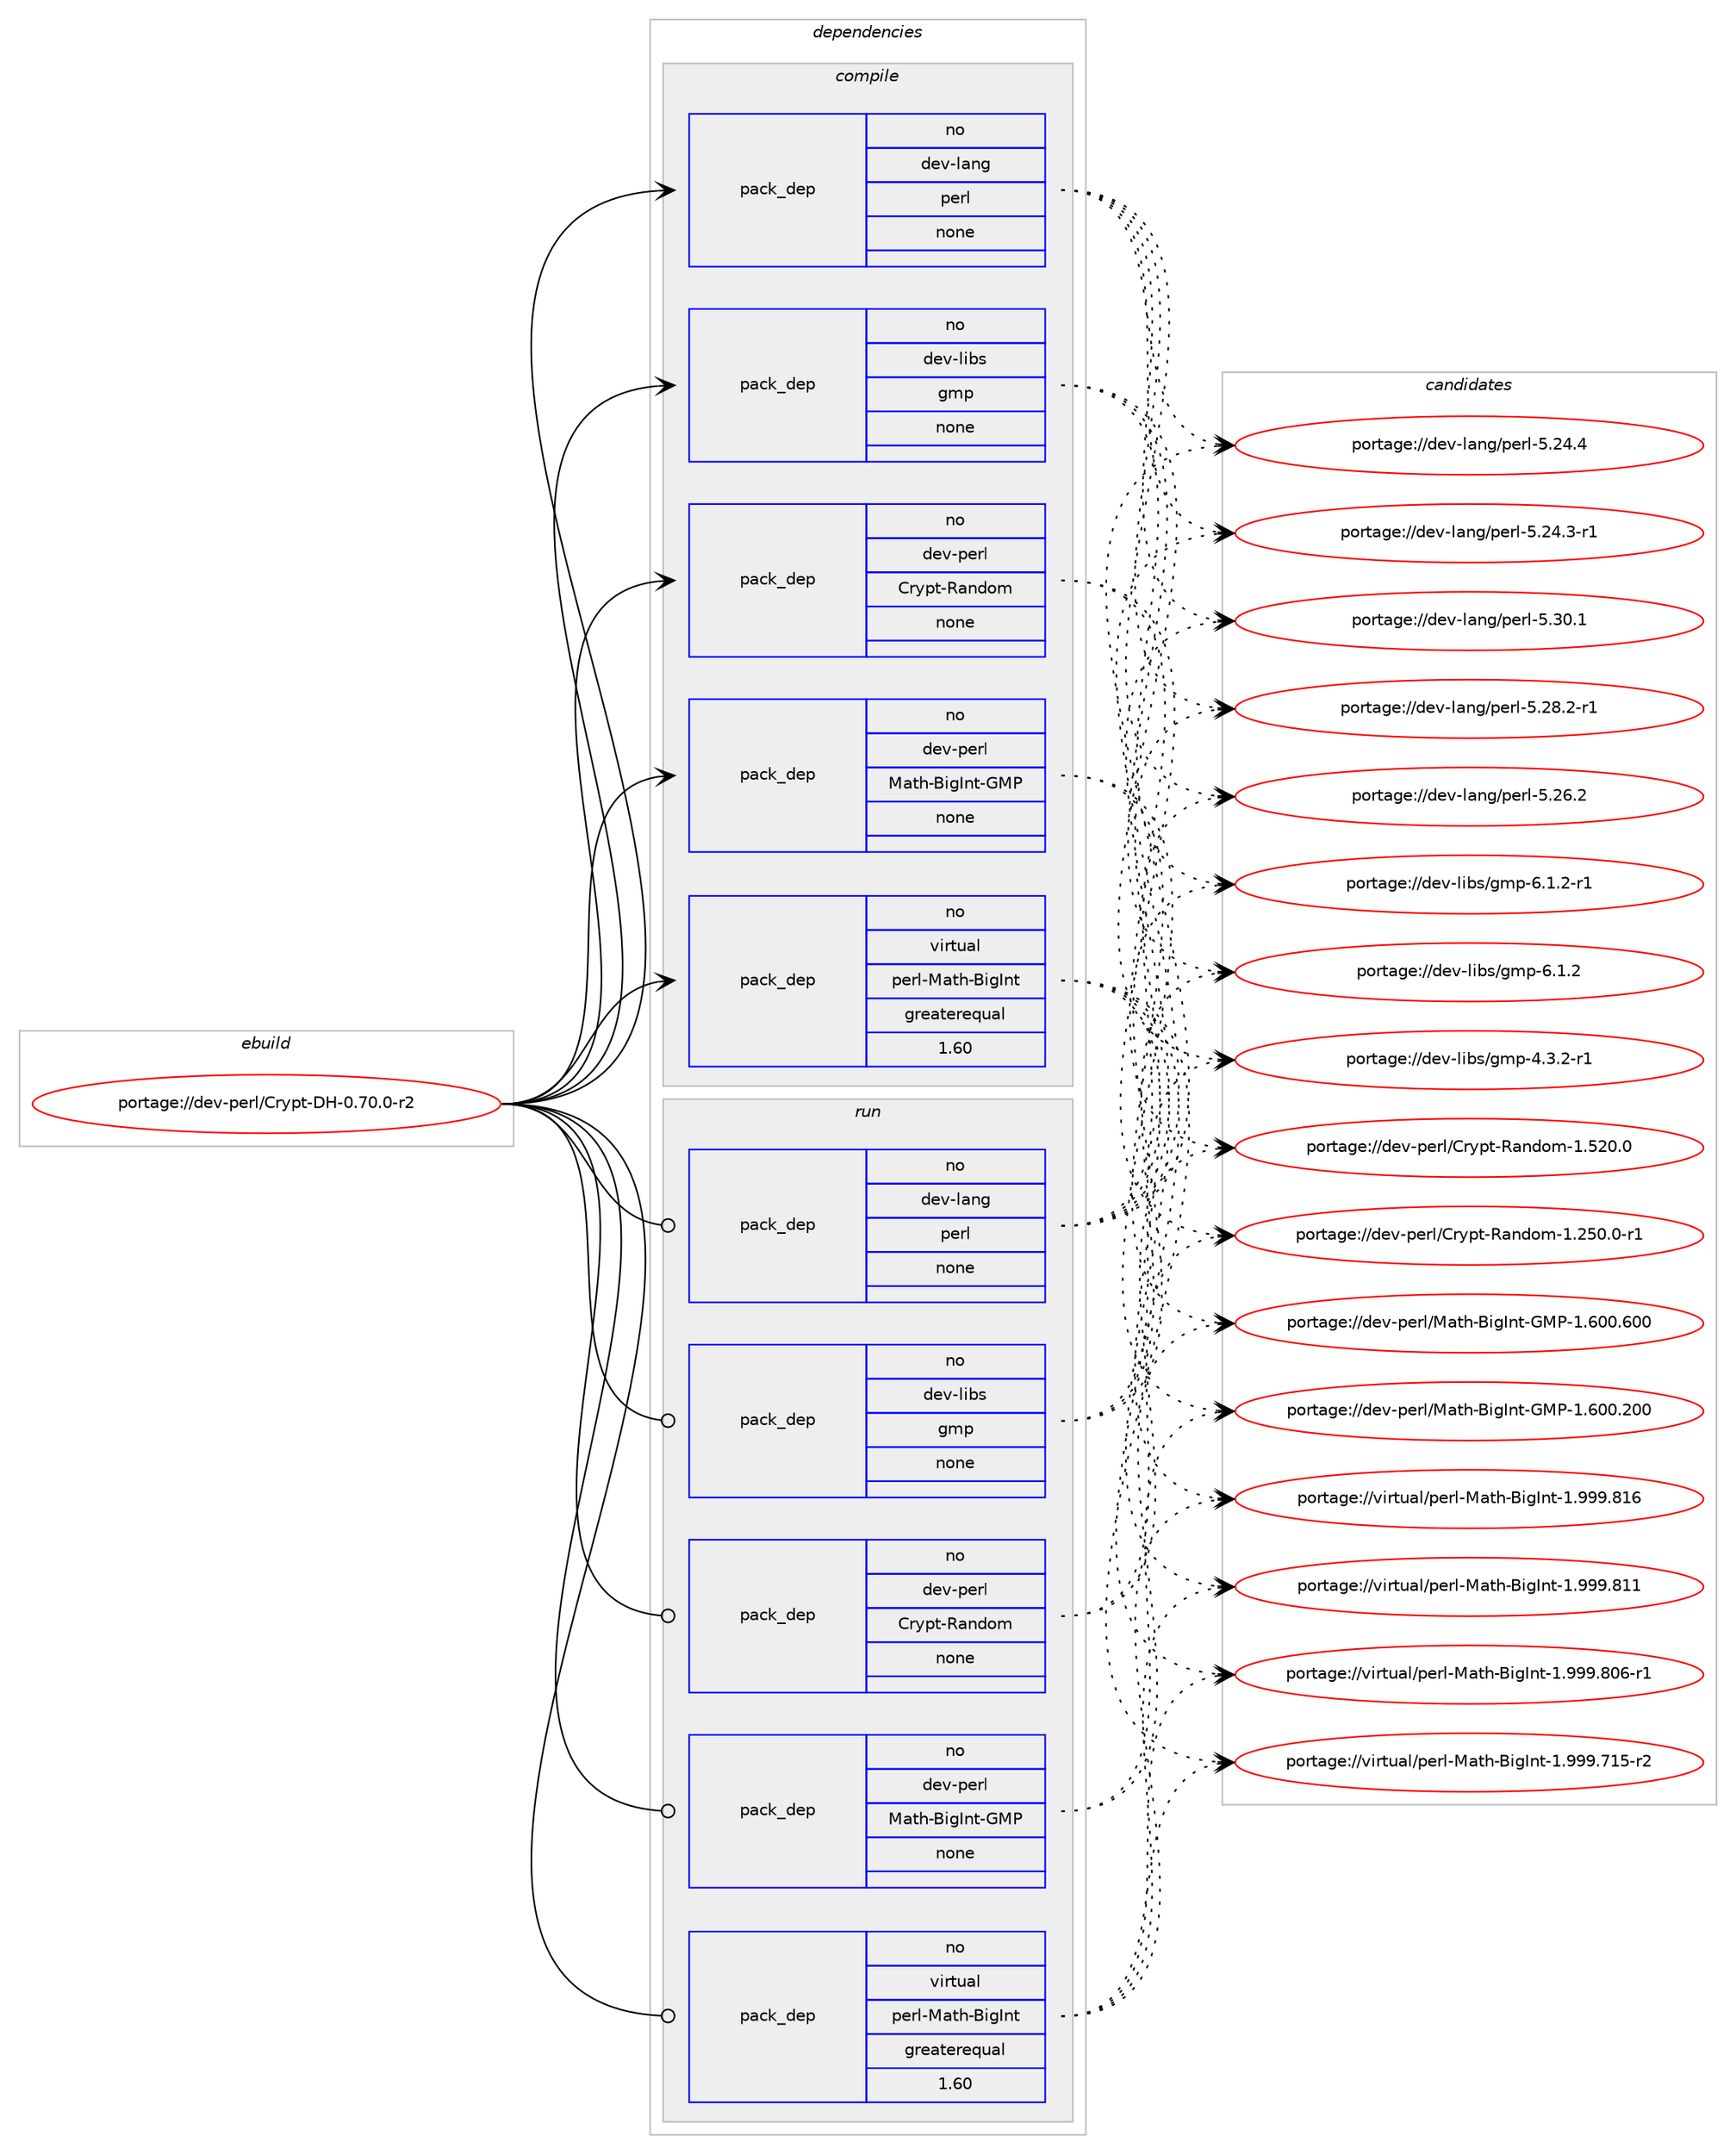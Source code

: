 digraph prolog {

# *************
# Graph options
# *************

newrank=true;
concentrate=true;
compound=true;
graph [rankdir=LR,fontname=Helvetica,fontsize=10,ranksep=1.5];#, ranksep=2.5, nodesep=0.2];
edge  [arrowhead=vee];
node  [fontname=Helvetica,fontsize=10];

# **********
# The ebuild
# **********

subgraph cluster_leftcol {
color=gray;
label=<<i>ebuild</i>>;
id [label="portage://dev-perl/Crypt-DH-0.70.0-r2", color=red, width=4, href="../dev-perl/Crypt-DH-0.70.0-r2.svg"];
}

# ****************
# The dependencies
# ****************

subgraph cluster_midcol {
color=gray;
label=<<i>dependencies</i>>;
subgraph cluster_compile {
fillcolor="#eeeeee";
style=filled;
label=<<i>compile</i>>;
subgraph pack370371 {
dependency498025 [label=<<TABLE BORDER="0" CELLBORDER="1" CELLSPACING="0" CELLPADDING="4" WIDTH="220"><TR><TD ROWSPAN="6" CELLPADDING="30">pack_dep</TD></TR><TR><TD WIDTH="110">no</TD></TR><TR><TD>dev-lang</TD></TR><TR><TD>perl</TD></TR><TR><TD>none</TD></TR><TR><TD></TD></TR></TABLE>>, shape=none, color=blue];
}
id:e -> dependency498025:w [weight=20,style="solid",arrowhead="vee"];
subgraph pack370372 {
dependency498026 [label=<<TABLE BORDER="0" CELLBORDER="1" CELLSPACING="0" CELLPADDING="4" WIDTH="220"><TR><TD ROWSPAN="6" CELLPADDING="30">pack_dep</TD></TR><TR><TD WIDTH="110">no</TD></TR><TR><TD>dev-libs</TD></TR><TR><TD>gmp</TD></TR><TR><TD>none</TD></TR><TR><TD></TD></TR></TABLE>>, shape=none, color=blue];
}
id:e -> dependency498026:w [weight=20,style="solid",arrowhead="vee"];
subgraph pack370373 {
dependency498027 [label=<<TABLE BORDER="0" CELLBORDER="1" CELLSPACING="0" CELLPADDING="4" WIDTH="220"><TR><TD ROWSPAN="6" CELLPADDING="30">pack_dep</TD></TR><TR><TD WIDTH="110">no</TD></TR><TR><TD>dev-perl</TD></TR><TR><TD>Crypt-Random</TD></TR><TR><TD>none</TD></TR><TR><TD></TD></TR></TABLE>>, shape=none, color=blue];
}
id:e -> dependency498027:w [weight=20,style="solid",arrowhead="vee"];
subgraph pack370374 {
dependency498028 [label=<<TABLE BORDER="0" CELLBORDER="1" CELLSPACING="0" CELLPADDING="4" WIDTH="220"><TR><TD ROWSPAN="6" CELLPADDING="30">pack_dep</TD></TR><TR><TD WIDTH="110">no</TD></TR><TR><TD>dev-perl</TD></TR><TR><TD>Math-BigInt-GMP</TD></TR><TR><TD>none</TD></TR><TR><TD></TD></TR></TABLE>>, shape=none, color=blue];
}
id:e -> dependency498028:w [weight=20,style="solid",arrowhead="vee"];
subgraph pack370375 {
dependency498029 [label=<<TABLE BORDER="0" CELLBORDER="1" CELLSPACING="0" CELLPADDING="4" WIDTH="220"><TR><TD ROWSPAN="6" CELLPADDING="30">pack_dep</TD></TR><TR><TD WIDTH="110">no</TD></TR><TR><TD>virtual</TD></TR><TR><TD>perl-Math-BigInt</TD></TR><TR><TD>greaterequal</TD></TR><TR><TD>1.60</TD></TR></TABLE>>, shape=none, color=blue];
}
id:e -> dependency498029:w [weight=20,style="solid",arrowhead="vee"];
}
subgraph cluster_compileandrun {
fillcolor="#eeeeee";
style=filled;
label=<<i>compile and run</i>>;
}
subgraph cluster_run {
fillcolor="#eeeeee";
style=filled;
label=<<i>run</i>>;
subgraph pack370376 {
dependency498030 [label=<<TABLE BORDER="0" CELLBORDER="1" CELLSPACING="0" CELLPADDING="4" WIDTH="220"><TR><TD ROWSPAN="6" CELLPADDING="30">pack_dep</TD></TR><TR><TD WIDTH="110">no</TD></TR><TR><TD>dev-lang</TD></TR><TR><TD>perl</TD></TR><TR><TD>none</TD></TR><TR><TD></TD></TR></TABLE>>, shape=none, color=blue];
}
id:e -> dependency498030:w [weight=20,style="solid",arrowhead="odot"];
subgraph pack370377 {
dependency498031 [label=<<TABLE BORDER="0" CELLBORDER="1" CELLSPACING="0" CELLPADDING="4" WIDTH="220"><TR><TD ROWSPAN="6" CELLPADDING="30">pack_dep</TD></TR><TR><TD WIDTH="110">no</TD></TR><TR><TD>dev-libs</TD></TR><TR><TD>gmp</TD></TR><TR><TD>none</TD></TR><TR><TD></TD></TR></TABLE>>, shape=none, color=blue];
}
id:e -> dependency498031:w [weight=20,style="solid",arrowhead="odot"];
subgraph pack370378 {
dependency498032 [label=<<TABLE BORDER="0" CELLBORDER="1" CELLSPACING="0" CELLPADDING="4" WIDTH="220"><TR><TD ROWSPAN="6" CELLPADDING="30">pack_dep</TD></TR><TR><TD WIDTH="110">no</TD></TR><TR><TD>dev-perl</TD></TR><TR><TD>Crypt-Random</TD></TR><TR><TD>none</TD></TR><TR><TD></TD></TR></TABLE>>, shape=none, color=blue];
}
id:e -> dependency498032:w [weight=20,style="solid",arrowhead="odot"];
subgraph pack370379 {
dependency498033 [label=<<TABLE BORDER="0" CELLBORDER="1" CELLSPACING="0" CELLPADDING="4" WIDTH="220"><TR><TD ROWSPAN="6" CELLPADDING="30">pack_dep</TD></TR><TR><TD WIDTH="110">no</TD></TR><TR><TD>dev-perl</TD></TR><TR><TD>Math-BigInt-GMP</TD></TR><TR><TD>none</TD></TR><TR><TD></TD></TR></TABLE>>, shape=none, color=blue];
}
id:e -> dependency498033:w [weight=20,style="solid",arrowhead="odot"];
subgraph pack370380 {
dependency498034 [label=<<TABLE BORDER="0" CELLBORDER="1" CELLSPACING="0" CELLPADDING="4" WIDTH="220"><TR><TD ROWSPAN="6" CELLPADDING="30">pack_dep</TD></TR><TR><TD WIDTH="110">no</TD></TR><TR><TD>virtual</TD></TR><TR><TD>perl-Math-BigInt</TD></TR><TR><TD>greaterequal</TD></TR><TR><TD>1.60</TD></TR></TABLE>>, shape=none, color=blue];
}
id:e -> dependency498034:w [weight=20,style="solid",arrowhead="odot"];
}
}

# **************
# The candidates
# **************

subgraph cluster_choices {
rank=same;
color=gray;
label=<<i>candidates</i>>;

subgraph choice370371 {
color=black;
nodesep=1;
choice10010111845108971101034711210111410845534651484649 [label="portage://dev-lang/perl-5.30.1", color=red, width=4,href="../dev-lang/perl-5.30.1.svg"];
choice100101118451089711010347112101114108455346505646504511449 [label="portage://dev-lang/perl-5.28.2-r1", color=red, width=4,href="../dev-lang/perl-5.28.2-r1.svg"];
choice10010111845108971101034711210111410845534650544650 [label="portage://dev-lang/perl-5.26.2", color=red, width=4,href="../dev-lang/perl-5.26.2.svg"];
choice10010111845108971101034711210111410845534650524652 [label="portage://dev-lang/perl-5.24.4", color=red, width=4,href="../dev-lang/perl-5.24.4.svg"];
choice100101118451089711010347112101114108455346505246514511449 [label="portage://dev-lang/perl-5.24.3-r1", color=red, width=4,href="../dev-lang/perl-5.24.3-r1.svg"];
dependency498025:e -> choice10010111845108971101034711210111410845534651484649:w [style=dotted,weight="100"];
dependency498025:e -> choice100101118451089711010347112101114108455346505646504511449:w [style=dotted,weight="100"];
dependency498025:e -> choice10010111845108971101034711210111410845534650544650:w [style=dotted,weight="100"];
dependency498025:e -> choice10010111845108971101034711210111410845534650524652:w [style=dotted,weight="100"];
dependency498025:e -> choice100101118451089711010347112101114108455346505246514511449:w [style=dotted,weight="100"];
}
subgraph choice370372 {
color=black;
nodesep=1;
choice1001011184510810598115471031091124554464946504511449 [label="portage://dev-libs/gmp-6.1.2-r1", color=red, width=4,href="../dev-libs/gmp-6.1.2-r1.svg"];
choice100101118451081059811547103109112455446494650 [label="portage://dev-libs/gmp-6.1.2", color=red, width=4,href="../dev-libs/gmp-6.1.2.svg"];
choice1001011184510810598115471031091124552465146504511449 [label="portage://dev-libs/gmp-4.3.2-r1", color=red, width=4,href="../dev-libs/gmp-4.3.2-r1.svg"];
dependency498026:e -> choice1001011184510810598115471031091124554464946504511449:w [style=dotted,weight="100"];
dependency498026:e -> choice100101118451081059811547103109112455446494650:w [style=dotted,weight="100"];
dependency498026:e -> choice1001011184510810598115471031091124552465146504511449:w [style=dotted,weight="100"];
}
subgraph choice370373 {
color=black;
nodesep=1;
choice1001011184511210111410847671141211121164582971101001111094549465350484648 [label="portage://dev-perl/Crypt-Random-1.520.0", color=red, width=4,href="../dev-perl/Crypt-Random-1.520.0.svg"];
choice10010111845112101114108476711412111211645829711010011110945494650534846484511449 [label="portage://dev-perl/Crypt-Random-1.250.0-r1", color=red, width=4,href="../dev-perl/Crypt-Random-1.250.0-r1.svg"];
dependency498027:e -> choice1001011184511210111410847671141211121164582971101001111094549465350484648:w [style=dotted,weight="100"];
dependency498027:e -> choice10010111845112101114108476711412111211645829711010011110945494650534846484511449:w [style=dotted,weight="100"];
}
subgraph choice370374 {
color=black;
nodesep=1;
choice100101118451121011141084777971161044566105103731101164571778045494654484846544848 [label="portage://dev-perl/Math-BigInt-GMP-1.600.600", color=red, width=4,href="../dev-perl/Math-BigInt-GMP-1.600.600.svg"];
choice100101118451121011141084777971161044566105103731101164571778045494654484846504848 [label="portage://dev-perl/Math-BigInt-GMP-1.600.200", color=red, width=4,href="../dev-perl/Math-BigInt-GMP-1.600.200.svg"];
dependency498028:e -> choice100101118451121011141084777971161044566105103731101164571778045494654484846544848:w [style=dotted,weight="100"];
dependency498028:e -> choice100101118451121011141084777971161044566105103731101164571778045494654484846504848:w [style=dotted,weight="100"];
}
subgraph choice370375 {
color=black;
nodesep=1;
choice118105114116117971084711210111410845779711610445661051037311011645494657575746564954 [label="portage://virtual/perl-Math-BigInt-1.999.816", color=red, width=4,href="../virtual/perl-Math-BigInt-1.999.816.svg"];
choice118105114116117971084711210111410845779711610445661051037311011645494657575746564949 [label="portage://virtual/perl-Math-BigInt-1.999.811", color=red, width=4,href="../virtual/perl-Math-BigInt-1.999.811.svg"];
choice1181051141161179710847112101114108457797116104456610510373110116454946575757465648544511449 [label="portage://virtual/perl-Math-BigInt-1.999.806-r1", color=red, width=4,href="../virtual/perl-Math-BigInt-1.999.806-r1.svg"];
choice1181051141161179710847112101114108457797116104456610510373110116454946575757465549534511450 [label="portage://virtual/perl-Math-BigInt-1.999.715-r2", color=red, width=4,href="../virtual/perl-Math-BigInt-1.999.715-r2.svg"];
dependency498029:e -> choice118105114116117971084711210111410845779711610445661051037311011645494657575746564954:w [style=dotted,weight="100"];
dependency498029:e -> choice118105114116117971084711210111410845779711610445661051037311011645494657575746564949:w [style=dotted,weight="100"];
dependency498029:e -> choice1181051141161179710847112101114108457797116104456610510373110116454946575757465648544511449:w [style=dotted,weight="100"];
dependency498029:e -> choice1181051141161179710847112101114108457797116104456610510373110116454946575757465549534511450:w [style=dotted,weight="100"];
}
subgraph choice370376 {
color=black;
nodesep=1;
choice10010111845108971101034711210111410845534651484649 [label="portage://dev-lang/perl-5.30.1", color=red, width=4,href="../dev-lang/perl-5.30.1.svg"];
choice100101118451089711010347112101114108455346505646504511449 [label="portage://dev-lang/perl-5.28.2-r1", color=red, width=4,href="../dev-lang/perl-5.28.2-r1.svg"];
choice10010111845108971101034711210111410845534650544650 [label="portage://dev-lang/perl-5.26.2", color=red, width=4,href="../dev-lang/perl-5.26.2.svg"];
choice10010111845108971101034711210111410845534650524652 [label="portage://dev-lang/perl-5.24.4", color=red, width=4,href="../dev-lang/perl-5.24.4.svg"];
choice100101118451089711010347112101114108455346505246514511449 [label="portage://dev-lang/perl-5.24.3-r1", color=red, width=4,href="../dev-lang/perl-5.24.3-r1.svg"];
dependency498030:e -> choice10010111845108971101034711210111410845534651484649:w [style=dotted,weight="100"];
dependency498030:e -> choice100101118451089711010347112101114108455346505646504511449:w [style=dotted,weight="100"];
dependency498030:e -> choice10010111845108971101034711210111410845534650544650:w [style=dotted,weight="100"];
dependency498030:e -> choice10010111845108971101034711210111410845534650524652:w [style=dotted,weight="100"];
dependency498030:e -> choice100101118451089711010347112101114108455346505246514511449:w [style=dotted,weight="100"];
}
subgraph choice370377 {
color=black;
nodesep=1;
choice1001011184510810598115471031091124554464946504511449 [label="portage://dev-libs/gmp-6.1.2-r1", color=red, width=4,href="../dev-libs/gmp-6.1.2-r1.svg"];
choice100101118451081059811547103109112455446494650 [label="portage://dev-libs/gmp-6.1.2", color=red, width=4,href="../dev-libs/gmp-6.1.2.svg"];
choice1001011184510810598115471031091124552465146504511449 [label="portage://dev-libs/gmp-4.3.2-r1", color=red, width=4,href="../dev-libs/gmp-4.3.2-r1.svg"];
dependency498031:e -> choice1001011184510810598115471031091124554464946504511449:w [style=dotted,weight="100"];
dependency498031:e -> choice100101118451081059811547103109112455446494650:w [style=dotted,weight="100"];
dependency498031:e -> choice1001011184510810598115471031091124552465146504511449:w [style=dotted,weight="100"];
}
subgraph choice370378 {
color=black;
nodesep=1;
choice1001011184511210111410847671141211121164582971101001111094549465350484648 [label="portage://dev-perl/Crypt-Random-1.520.0", color=red, width=4,href="../dev-perl/Crypt-Random-1.520.0.svg"];
choice10010111845112101114108476711412111211645829711010011110945494650534846484511449 [label="portage://dev-perl/Crypt-Random-1.250.0-r1", color=red, width=4,href="../dev-perl/Crypt-Random-1.250.0-r1.svg"];
dependency498032:e -> choice1001011184511210111410847671141211121164582971101001111094549465350484648:w [style=dotted,weight="100"];
dependency498032:e -> choice10010111845112101114108476711412111211645829711010011110945494650534846484511449:w [style=dotted,weight="100"];
}
subgraph choice370379 {
color=black;
nodesep=1;
choice100101118451121011141084777971161044566105103731101164571778045494654484846544848 [label="portage://dev-perl/Math-BigInt-GMP-1.600.600", color=red, width=4,href="../dev-perl/Math-BigInt-GMP-1.600.600.svg"];
choice100101118451121011141084777971161044566105103731101164571778045494654484846504848 [label="portage://dev-perl/Math-BigInt-GMP-1.600.200", color=red, width=4,href="../dev-perl/Math-BigInt-GMP-1.600.200.svg"];
dependency498033:e -> choice100101118451121011141084777971161044566105103731101164571778045494654484846544848:w [style=dotted,weight="100"];
dependency498033:e -> choice100101118451121011141084777971161044566105103731101164571778045494654484846504848:w [style=dotted,weight="100"];
}
subgraph choice370380 {
color=black;
nodesep=1;
choice118105114116117971084711210111410845779711610445661051037311011645494657575746564954 [label="portage://virtual/perl-Math-BigInt-1.999.816", color=red, width=4,href="../virtual/perl-Math-BigInt-1.999.816.svg"];
choice118105114116117971084711210111410845779711610445661051037311011645494657575746564949 [label="portage://virtual/perl-Math-BigInt-1.999.811", color=red, width=4,href="../virtual/perl-Math-BigInt-1.999.811.svg"];
choice1181051141161179710847112101114108457797116104456610510373110116454946575757465648544511449 [label="portage://virtual/perl-Math-BigInt-1.999.806-r1", color=red, width=4,href="../virtual/perl-Math-BigInt-1.999.806-r1.svg"];
choice1181051141161179710847112101114108457797116104456610510373110116454946575757465549534511450 [label="portage://virtual/perl-Math-BigInt-1.999.715-r2", color=red, width=4,href="../virtual/perl-Math-BigInt-1.999.715-r2.svg"];
dependency498034:e -> choice118105114116117971084711210111410845779711610445661051037311011645494657575746564954:w [style=dotted,weight="100"];
dependency498034:e -> choice118105114116117971084711210111410845779711610445661051037311011645494657575746564949:w [style=dotted,weight="100"];
dependency498034:e -> choice1181051141161179710847112101114108457797116104456610510373110116454946575757465648544511449:w [style=dotted,weight="100"];
dependency498034:e -> choice1181051141161179710847112101114108457797116104456610510373110116454946575757465549534511450:w [style=dotted,weight="100"];
}
}

}
